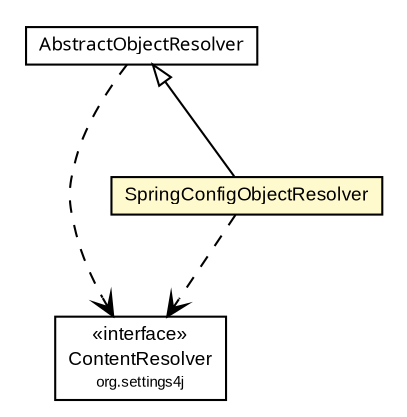 #!/usr/local/bin/dot
#
# Class diagram 
# Generated by UmlGraph version 4.6 (http://www.spinellis.gr/sw/umlgraph)
#

digraph G {
	edge [fontname="arial",fontsize=10,labelfontname="arial",labelfontsize=10];
	node [fontname="arial",fontsize=10,shape=plaintext];
	// org.settings4j.ContentResolver
	c3501 [label=<<table border="0" cellborder="1" cellspacing="0" cellpadding="2" port="p" href="../ContentResolver.html">
		<tr><td><table border="0" cellspacing="0" cellpadding="1">
			<tr><td> &laquo;interface&raquo; </td></tr>
			<tr><td> ContentResolver </td></tr>
			<tr><td><font point-size="7.0"> org.settings4j </font></td></tr>
		</table></td></tr>
		</table>>, fontname="arial", fontcolor="black", fontsize=9.0];
	// org.settings4j.objectresolver.SpringConfigObjectResolver
	c3519 [label=<<table border="0" cellborder="1" cellspacing="0" cellpadding="2" port="p" bgcolor="lemonChiffon" href="./SpringConfigObjectResolver.html">
		<tr><td><table border="0" cellspacing="0" cellpadding="1">
			<tr><td> SpringConfigObjectResolver </td></tr>
		</table></td></tr>
		</table>>, fontname="arial", fontcolor="black", fontsize=9.0];
	// org.settings4j.objectresolver.AbstractObjectResolver
	c3522 [label=<<table border="0" cellborder="1" cellspacing="0" cellpadding="2" port="p" href="./AbstractObjectResolver.html">
		<tr><td><table border="0" cellspacing="0" cellpadding="1">
			<tr><td><font face="ariali"> AbstractObjectResolver </font></td></tr>
		</table></td></tr>
		</table>>, fontname="arial", fontcolor="black", fontsize=9.0];
	//org.settings4j.objectresolver.SpringConfigObjectResolver extends org.settings4j.objectresolver.AbstractObjectResolver
	c3522:p -> c3519:p [dir=back,arrowtail=empty];
	// org.settings4j.objectresolver.SpringConfigObjectResolver DEPEND org.settings4j.ContentResolver
	c3519:p -> c3501:p [taillabel="", label="", headlabel="", fontname="arial", fontcolor="black", fontsize=10.0, color="black", arrowhead=open, style=dashed];
	// org.settings4j.objectresolver.AbstractObjectResolver DEPEND org.settings4j.ContentResolver
	c3522:p -> c3501:p [taillabel="", label="", headlabel="", fontname="arial", fontcolor="black", fontsize=10.0, color="black", arrowhead=open, style=dashed];
}

